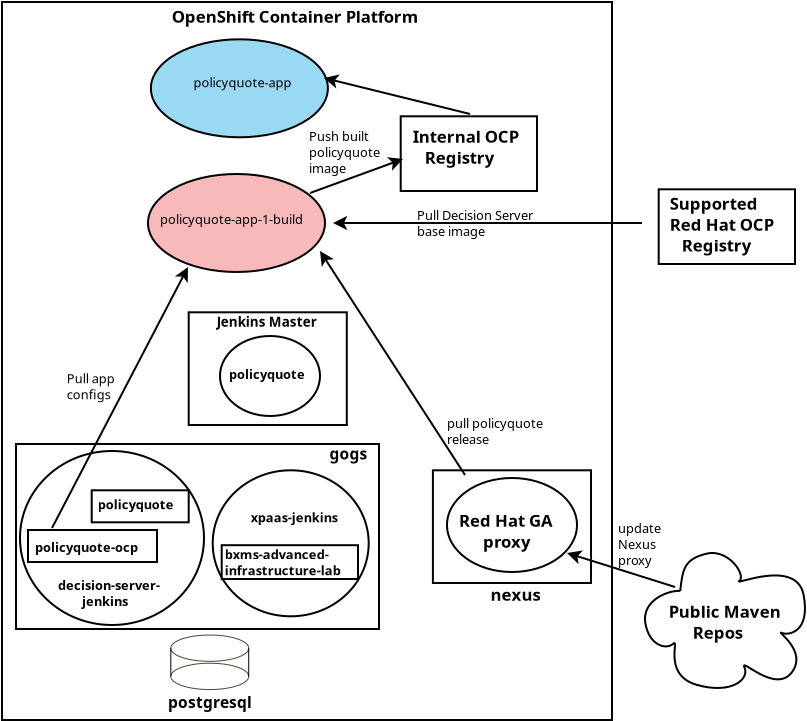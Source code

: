<?xml version="1.0" encoding="UTF-8"?>
<dia:diagram xmlns:dia="http://www.lysator.liu.se/~alla/dia/">
  <dia:layer name="components" visible="true">
    <dia:object type="Network - Cloud" version="1" id="O0">
      <dia:attribute name="obj_pos">
        <dia:point val="45.3,36.1"/>
      </dia:attribute>
      <dia:attribute name="obj_bb">
        <dia:rectangle val="45.3,36.1;53.3,42.85"/>
      </dia:attribute>
      <dia:attribute name="meta">
        <dia:composite type="dict"/>
      </dia:attribute>
      <dia:attribute name="elem_corner">
        <dia:point val="45.3,36.1"/>
      </dia:attribute>
      <dia:attribute name="elem_width">
        <dia:real val="8"/>
      </dia:attribute>
      <dia:attribute name="elem_height">
        <dia:real val="6.75"/>
      </dia:attribute>
      <dia:attribute name="line_width">
        <dia:real val="0.1"/>
      </dia:attribute>
      <dia:attribute name="line_colour">
        <dia:color val="#000000"/>
      </dia:attribute>
      <dia:attribute name="fill_colour">
        <dia:color val="#ffffff"/>
      </dia:attribute>
      <dia:attribute name="show_background">
        <dia:boolean val="false"/>
      </dia:attribute>
      <dia:attribute name="line_style">
        <dia:enum val="0"/>
        <dia:real val="1"/>
      </dia:attribute>
      <dia:attribute name="padding">
        <dia:real val="0.1"/>
      </dia:attribute>
      <dia:attribute name="text">
        <dia:composite type="text">
          <dia:attribute name="string">
            <dia:string>##</dia:string>
          </dia:attribute>
          <dia:attribute name="font">
            <dia:font family="sans" style="0" name="Helvetica"/>
          </dia:attribute>
          <dia:attribute name="height">
            <dia:real val="0.8"/>
          </dia:attribute>
          <dia:attribute name="pos">
            <dia:point val="49.514,39.794"/>
          </dia:attribute>
          <dia:attribute name="color">
            <dia:color val="#000000"/>
          </dia:attribute>
          <dia:attribute name="alignment">
            <dia:enum val="1"/>
          </dia:attribute>
        </dia:composite>
      </dia:attribute>
      <dia:attribute name="flip_horizontal">
        <dia:boolean val="false"/>
      </dia:attribute>
      <dia:attribute name="flip_vertical">
        <dia:boolean val="false"/>
      </dia:attribute>
      <dia:attribute name="subscale">
        <dia:real val="1"/>
      </dia:attribute>
    </dia:object>
    <dia:object type="Standard - Text" version="1" id="O1">
      <dia:attribute name="obj_pos">
        <dia:point val="46.485,39.34"/>
      </dia:attribute>
      <dia:attribute name="obj_bb">
        <dia:rectangle val="46.485,38.565;52.745,40.581"/>
      </dia:attribute>
      <dia:attribute name="text">
        <dia:composite type="text">
          <dia:attribute name="string">
            <dia:string>#Public Maven
      Repos#</dia:string>
          </dia:attribute>
          <dia:attribute name="font">
            <dia:font family="sans" style="80" name="Helvetica-Bold"/>
          </dia:attribute>
          <dia:attribute name="height">
            <dia:real val="1.044"/>
          </dia:attribute>
          <dia:attribute name="pos">
            <dia:point val="46.485,39.34"/>
          </dia:attribute>
          <dia:attribute name="color">
            <dia:color val="#000000"/>
          </dia:attribute>
          <dia:attribute name="alignment">
            <dia:enum val="0"/>
          </dia:attribute>
        </dia:composite>
      </dia:attribute>
      <dia:attribute name="valign">
        <dia:enum val="3"/>
      </dia:attribute>
    </dia:object>
    <dia:object type="Standard - Box" version="0" id="O2">
      <dia:attribute name="obj_pos">
        <dia:point val="33.085,14.265"/>
      </dia:attribute>
      <dia:attribute name="obj_bb">
        <dia:rectangle val="33.035,14.215;39.95,18.05"/>
      </dia:attribute>
      <dia:attribute name="elem_corner">
        <dia:point val="33.085,14.265"/>
      </dia:attribute>
      <dia:attribute name="elem_width">
        <dia:real val="6.815"/>
      </dia:attribute>
      <dia:attribute name="elem_height">
        <dia:real val="3.735"/>
      </dia:attribute>
      <dia:attribute name="border_width">
        <dia:real val="0.1"/>
      </dia:attribute>
      <dia:attribute name="show_background">
        <dia:boolean val="false"/>
      </dia:attribute>
    </dia:object>
    <dia:object type="Standard - Text" version="1" id="O3">
      <dia:attribute name="obj_pos">
        <dia:point val="33.685,15.59"/>
      </dia:attribute>
      <dia:attribute name="obj_bb">
        <dia:rectangle val="33.685,14.815;39.638,16.831"/>
      </dia:attribute>
      <dia:attribute name="text">
        <dia:composite type="text">
          <dia:attribute name="string">
            <dia:string>#Internal OCP
   Registry#</dia:string>
          </dia:attribute>
          <dia:attribute name="font">
            <dia:font family="sans" style="80" name="Helvetica-Bold"/>
          </dia:attribute>
          <dia:attribute name="height">
            <dia:real val="1.044"/>
          </dia:attribute>
          <dia:attribute name="pos">
            <dia:point val="33.685,15.59"/>
          </dia:attribute>
          <dia:attribute name="color">
            <dia:color val="#000000"/>
          </dia:attribute>
          <dia:attribute name="alignment">
            <dia:enum val="0"/>
          </dia:attribute>
        </dia:composite>
      </dia:attribute>
      <dia:attribute name="valign">
        <dia:enum val="3"/>
      </dia:attribute>
    </dia:object>
    <dia:object type="Standard - Box" version="0" id="O4">
      <dia:attribute name="obj_pos">
        <dia:point val="45.985,17.915"/>
      </dia:attribute>
      <dia:attribute name="obj_bb">
        <dia:rectangle val="45.935,17.865;52.85,21.7"/>
      </dia:attribute>
      <dia:attribute name="elem_corner">
        <dia:point val="45.985,17.915"/>
      </dia:attribute>
      <dia:attribute name="elem_width">
        <dia:real val="6.815"/>
      </dia:attribute>
      <dia:attribute name="elem_height">
        <dia:real val="3.735"/>
      </dia:attribute>
      <dia:attribute name="border_width">
        <dia:real val="0.1"/>
      </dia:attribute>
      <dia:attribute name="show_background">
        <dia:boolean val="false"/>
      </dia:attribute>
    </dia:object>
    <dia:object type="Standard - Text" version="1" id="O5">
      <dia:attribute name="obj_pos">
        <dia:point val="46.535,18.94"/>
      </dia:attribute>
      <dia:attribute name="obj_bb">
        <dia:rectangle val="46.535,18.165;52.52,21.224"/>
      </dia:attribute>
      <dia:attribute name="text">
        <dia:composite type="text">
          <dia:attribute name="string">
            <dia:string>#Supported
Red Hat OCP
   Registry#</dia:string>
          </dia:attribute>
          <dia:attribute name="font">
            <dia:font family="sans" style="80" name="Helvetica-Bold"/>
          </dia:attribute>
          <dia:attribute name="height">
            <dia:real val="1.044"/>
          </dia:attribute>
          <dia:attribute name="pos">
            <dia:point val="46.535,18.94"/>
          </dia:attribute>
          <dia:attribute name="color">
            <dia:color val="#000000"/>
          </dia:attribute>
          <dia:attribute name="alignment">
            <dia:enum val="0"/>
          </dia:attribute>
        </dia:composite>
      </dia:attribute>
      <dia:attribute name="valign">
        <dia:enum val="3"/>
      </dia:attribute>
    </dia:object>
    <dia:object type="Standard - Box" version="0" id="O6">
      <dia:attribute name="obj_pos">
        <dia:point val="13.15,8.55"/>
      </dia:attribute>
      <dia:attribute name="obj_bb">
        <dia:rectangle val="13.1,8.5;43.7,44.5"/>
      </dia:attribute>
      <dia:attribute name="elem_corner">
        <dia:point val="13.15,8.55"/>
      </dia:attribute>
      <dia:attribute name="elem_width">
        <dia:real val="30.5"/>
      </dia:attribute>
      <dia:attribute name="elem_height">
        <dia:real val="35.9"/>
      </dia:attribute>
      <dia:attribute name="border_width">
        <dia:real val="0.1"/>
      </dia:attribute>
      <dia:attribute name="show_background">
        <dia:boolean val="false"/>
      </dia:attribute>
    </dia:object>
    <dia:object type="Standard - Text" version="1" id="O7">
      <dia:attribute name="obj_pos">
        <dia:point val="21.635,9.59"/>
      </dia:attribute>
      <dia:attribute name="obj_bb">
        <dia:rectangle val="21.635,8.815;35.61,9.787"/>
      </dia:attribute>
      <dia:attribute name="text">
        <dia:composite type="text">
          <dia:attribute name="string">
            <dia:string>#OpenShift Container Platform#</dia:string>
          </dia:attribute>
          <dia:attribute name="font">
            <dia:font family="sans" style="80" name="Helvetica-Bold"/>
          </dia:attribute>
          <dia:attribute name="height">
            <dia:real val="1.044"/>
          </dia:attribute>
          <dia:attribute name="pos">
            <dia:point val="21.635,9.59"/>
          </dia:attribute>
          <dia:attribute name="color">
            <dia:color val="#000000"/>
          </dia:attribute>
          <dia:attribute name="alignment">
            <dia:enum val="0"/>
          </dia:attribute>
        </dia:composite>
      </dia:attribute>
      <dia:attribute name="valign">
        <dia:enum val="3"/>
      </dia:attribute>
    </dia:object>
  </dia:layer>
  <dia:layer name="Nexus install" visible="true">
    <dia:object type="Standard - Box" version="0" id="O8">
      <dia:attribute name="obj_pos">
        <dia:point val="34.695,31.965"/>
      </dia:attribute>
      <dia:attribute name="obj_bb">
        <dia:rectangle val="34.645,31.915;42.65,37.65"/>
      </dia:attribute>
      <dia:attribute name="elem_corner">
        <dia:point val="34.695,31.965"/>
      </dia:attribute>
      <dia:attribute name="elem_width">
        <dia:real val="7.905"/>
      </dia:attribute>
      <dia:attribute name="elem_height">
        <dia:real val="5.635"/>
      </dia:attribute>
      <dia:attribute name="border_width">
        <dia:real val="0.1"/>
      </dia:attribute>
      <dia:attribute name="show_background">
        <dia:boolean val="false"/>
      </dia:attribute>
    </dia:object>
    <dia:object type="Standard - Text" version="1" id="O9">
      <dia:attribute name="obj_pos">
        <dia:point val="37.57,38.49"/>
      </dia:attribute>
      <dia:attribute name="obj_bb">
        <dia:rectangle val="37.57,37.715;40.362,38.688"/>
      </dia:attribute>
      <dia:attribute name="text">
        <dia:composite type="text">
          <dia:attribute name="string">
            <dia:string>#nexus#</dia:string>
          </dia:attribute>
          <dia:attribute name="font">
            <dia:font family="sans" style="80" name="Helvetica-Bold"/>
          </dia:attribute>
          <dia:attribute name="height">
            <dia:real val="1.044"/>
          </dia:attribute>
          <dia:attribute name="pos">
            <dia:point val="37.57,38.49"/>
          </dia:attribute>
          <dia:attribute name="color">
            <dia:color val="#000000"/>
          </dia:attribute>
          <dia:attribute name="alignment">
            <dia:enum val="0"/>
          </dia:attribute>
        </dia:composite>
      </dia:attribute>
      <dia:attribute name="valign">
        <dia:enum val="3"/>
      </dia:attribute>
    </dia:object>
  </dia:layer>
  <dia:layer name="nexus components" visible="true">
    <dia:object type="Standard - Ellipse" version="0" id="O10">
      <dia:attribute name="obj_pos">
        <dia:point val="35.4,32.35"/>
      </dia:attribute>
      <dia:attribute name="obj_bb">
        <dia:rectangle val="35.35,32.3;41.95,37.1"/>
      </dia:attribute>
      <dia:attribute name="elem_corner">
        <dia:point val="35.4,32.35"/>
      </dia:attribute>
      <dia:attribute name="elem_width">
        <dia:real val="6.5"/>
      </dia:attribute>
      <dia:attribute name="elem_height">
        <dia:real val="4.7"/>
      </dia:attribute>
      <dia:attribute name="border_width">
        <dia:real val="0.1"/>
      </dia:attribute>
      <dia:attribute name="show_background">
        <dia:boolean val="false"/>
      </dia:attribute>
    </dia:object>
    <dia:object type="Standard - Text" version="1" id="O11">
      <dia:attribute name="obj_pos">
        <dia:point val="35.995,34.79"/>
      </dia:attribute>
      <dia:attribute name="obj_bb">
        <dia:rectangle val="35.995,34.015;41.375,36.031"/>
      </dia:attribute>
      <dia:attribute name="text">
        <dia:composite type="text">
          <dia:attribute name="string">
            <dia:string>#Red Hat GA
      proxy#</dia:string>
          </dia:attribute>
          <dia:attribute name="font">
            <dia:font family="sans" style="80" name="Helvetica-Bold"/>
          </dia:attribute>
          <dia:attribute name="height">
            <dia:real val="1.044"/>
          </dia:attribute>
          <dia:attribute name="pos">
            <dia:point val="35.995,34.79"/>
          </dia:attribute>
          <dia:attribute name="color">
            <dia:color val="#000000"/>
          </dia:attribute>
          <dia:attribute name="alignment">
            <dia:enum val="0"/>
          </dia:attribute>
        </dia:composite>
      </dia:attribute>
      <dia:attribute name="valign">
        <dia:enum val="3"/>
      </dia:attribute>
    </dia:object>
  </dia:layer>
  <dia:layer name="gogs install" visible="true">
    <dia:object type="Standard - Box" version="0" id="O12">
      <dia:attribute name="obj_pos">
        <dia:point val="13.85,30.65"/>
      </dia:attribute>
      <dia:attribute name="obj_bb">
        <dia:rectangle val="13.8,30.6;32.05,39.95"/>
      </dia:attribute>
      <dia:attribute name="elem_corner">
        <dia:point val="13.85,30.65"/>
      </dia:attribute>
      <dia:attribute name="elem_width">
        <dia:real val="18.15"/>
      </dia:attribute>
      <dia:attribute name="elem_height">
        <dia:real val="9.25"/>
      </dia:attribute>
      <dia:attribute name="border_width">
        <dia:real val="0.1"/>
      </dia:attribute>
      <dia:attribute name="show_background">
        <dia:boolean val="false"/>
      </dia:attribute>
    </dia:object>
    <dia:object type="Cisco - Relational Database" version="1" id="O13">
      <dia:attribute name="obj_pos">
        <dia:point val="21.591,40.2"/>
      </dia:attribute>
      <dia:attribute name="obj_bb">
        <dia:rectangle val="21.59,40.199;25.51,42.951"/>
      </dia:attribute>
      <dia:attribute name="meta">
        <dia:composite type="dict"/>
      </dia:attribute>
      <dia:attribute name="elem_corner">
        <dia:point val="21.591,40.2"/>
      </dia:attribute>
      <dia:attribute name="elem_width">
        <dia:real val="3.918"/>
      </dia:attribute>
      <dia:attribute name="elem_height">
        <dia:real val="2.75"/>
      </dia:attribute>
      <dia:attribute name="line_width">
        <dia:real val="0.2"/>
      </dia:attribute>
      <dia:attribute name="line_colour">
        <dia:color val="#000000"/>
      </dia:attribute>
      <dia:attribute name="fill_colour">
        <dia:color val="#ffffff"/>
      </dia:attribute>
      <dia:attribute name="show_background">
        <dia:boolean val="false"/>
      </dia:attribute>
      <dia:attribute name="line_style">
        <dia:enum val="0"/>
        <dia:real val="1"/>
      </dia:attribute>
      <dia:attribute name="flip_horizontal">
        <dia:boolean val="false"/>
      </dia:attribute>
      <dia:attribute name="flip_vertical">
        <dia:boolean val="false"/>
      </dia:attribute>
      <dia:attribute name="subscale">
        <dia:real val="1"/>
      </dia:attribute>
    </dia:object>
    <dia:object type="Standard - Text" version="1" id="O14">
      <dia:attribute name="obj_pos">
        <dia:point val="21.25,43.85"/>
      </dia:attribute>
      <dia:attribute name="obj_bb">
        <dia:rectangle val="21.25,43.13;26.185,44.032"/>
      </dia:attribute>
      <dia:attribute name="text">
        <dia:composite type="text">
          <dia:attribute name="string">
            <dia:string># postgresql#</dia:string>
          </dia:attribute>
          <dia:attribute name="font">
            <dia:font family="sans" style="80" name="Helvetica-Bold"/>
          </dia:attribute>
          <dia:attribute name="height">
            <dia:real val="0.969"/>
          </dia:attribute>
          <dia:attribute name="pos">
            <dia:point val="21.25,43.85"/>
          </dia:attribute>
          <dia:attribute name="color">
            <dia:color val="#000000"/>
          </dia:attribute>
          <dia:attribute name="alignment">
            <dia:enum val="0"/>
          </dia:attribute>
        </dia:composite>
      </dia:attribute>
      <dia:attribute name="valign">
        <dia:enum val="3"/>
      </dia:attribute>
    </dia:object>
    <dia:object type="Standard - Text" version="1" id="O15">
      <dia:attribute name="obj_pos">
        <dia:point val="29.525,31.425"/>
      </dia:attribute>
      <dia:attribute name="obj_bb">
        <dia:rectangle val="29.525,30.705;31.63,31.608"/>
      </dia:attribute>
      <dia:attribute name="text">
        <dia:composite type="text">
          <dia:attribute name="string">
            <dia:string>#gogs#</dia:string>
          </dia:attribute>
          <dia:attribute name="font">
            <dia:font family="sans" style="80" name="Helvetica-Bold"/>
          </dia:attribute>
          <dia:attribute name="height">
            <dia:real val="0.969"/>
          </dia:attribute>
          <dia:attribute name="pos">
            <dia:point val="29.525,31.425"/>
          </dia:attribute>
          <dia:attribute name="color">
            <dia:color val="#000000"/>
          </dia:attribute>
          <dia:attribute name="alignment">
            <dia:enum val="0"/>
          </dia:attribute>
        </dia:composite>
      </dia:attribute>
      <dia:attribute name="valign">
        <dia:enum val="3"/>
      </dia:attribute>
    </dia:object>
  </dia:layer>
  <dia:layer name="gogs components" visible="true">
    <dia:object type="Standard - Ellipse" version="0" id="O16">
      <dia:attribute name="obj_pos">
        <dia:point val="14.05,31"/>
      </dia:attribute>
      <dia:attribute name="obj_bb">
        <dia:rectangle val="14,30.95;23.3,39.75"/>
      </dia:attribute>
      <dia:attribute name="elem_corner">
        <dia:point val="14.05,31"/>
      </dia:attribute>
      <dia:attribute name="elem_width">
        <dia:real val="9.2"/>
      </dia:attribute>
      <dia:attribute name="elem_height">
        <dia:real val="8.7"/>
      </dia:attribute>
      <dia:attribute name="border_width">
        <dia:real val="0.1"/>
      </dia:attribute>
      <dia:attribute name="show_background">
        <dia:boolean val="false"/>
      </dia:attribute>
    </dia:object>
    <dia:object type="Standard - Text" version="1" id="O17">
      <dia:attribute name="obj_pos">
        <dia:point val="15.95,37.95"/>
      </dia:attribute>
      <dia:attribute name="obj_bb">
        <dia:rectangle val="15.95,37.355;21.765,38.9"/>
      </dia:attribute>
      <dia:attribute name="text">
        <dia:composite type="text">
          <dia:attribute name="string">
            <dia:string>#decision-server-
        jenkins#</dia:string>
          </dia:attribute>
          <dia:attribute name="font">
            <dia:font family="sans" style="80" name="Helvetica-Bold"/>
          </dia:attribute>
          <dia:attribute name="height">
            <dia:real val="0.8"/>
          </dia:attribute>
          <dia:attribute name="pos">
            <dia:point val="15.95,37.95"/>
          </dia:attribute>
          <dia:attribute name="color">
            <dia:color val="#000000"/>
          </dia:attribute>
          <dia:attribute name="alignment">
            <dia:enum val="0"/>
          </dia:attribute>
        </dia:composite>
      </dia:attribute>
      <dia:attribute name="valign">
        <dia:enum val="3"/>
      </dia:attribute>
    </dia:object>
    <dia:object type="Standard - Text" version="1" id="O18">
      <dia:attribute name="obj_pos">
        <dia:point val="18.7,35.6"/>
      </dia:attribute>
      <dia:attribute name="obj_bb">
        <dia:rectangle val="18.7,35.005;18.7,35.75"/>
      </dia:attribute>
      <dia:attribute name="text">
        <dia:composite type="text">
          <dia:attribute name="string">
            <dia:string>##</dia:string>
          </dia:attribute>
          <dia:attribute name="font">
            <dia:font family="sans" style="0" name="Helvetica"/>
          </dia:attribute>
          <dia:attribute name="height">
            <dia:real val="0.8"/>
          </dia:attribute>
          <dia:attribute name="pos">
            <dia:point val="18.7,35.6"/>
          </dia:attribute>
          <dia:attribute name="color">
            <dia:color val="#000000"/>
          </dia:attribute>
          <dia:attribute name="alignment">
            <dia:enum val="0"/>
          </dia:attribute>
        </dia:composite>
      </dia:attribute>
      <dia:attribute name="valign">
        <dia:enum val="3"/>
      </dia:attribute>
    </dia:object>
    <dia:object type="Standard - Box" version="0" id="O19">
      <dia:attribute name="obj_pos">
        <dia:point val="17.635,32.965"/>
      </dia:attribute>
      <dia:attribute name="obj_bb">
        <dia:rectangle val="17.585,32.915;22.535,34.615"/>
      </dia:attribute>
      <dia:attribute name="elem_corner">
        <dia:point val="17.635,32.965"/>
      </dia:attribute>
      <dia:attribute name="elem_width">
        <dia:real val="4.85"/>
      </dia:attribute>
      <dia:attribute name="elem_height">
        <dia:real val="1.6"/>
      </dia:attribute>
      <dia:attribute name="border_width">
        <dia:real val="0.1"/>
      </dia:attribute>
      <dia:attribute name="show_background">
        <dia:boolean val="false"/>
      </dia:attribute>
    </dia:object>
    <dia:object type="Standard - Text" version="1" id="O20">
      <dia:attribute name="obj_pos">
        <dia:point val="17.935,33.91"/>
      </dia:attribute>
      <dia:attribute name="obj_bb">
        <dia:rectangle val="17.916,33.296;22.163,34.097"/>
      </dia:attribute>
      <dia:attribute name="text">
        <dia:composite type="text">
          <dia:attribute name="string">
            <dia:string>#policyquote#</dia:string>
          </dia:attribute>
          <dia:attribute name="font">
            <dia:font family="sans" style="80" name="Helvetica-Bold"/>
          </dia:attribute>
          <dia:attribute name="height">
            <dia:real val="0.8"/>
          </dia:attribute>
          <dia:attribute name="pos">
            <dia:point val="17.935,33.91"/>
          </dia:attribute>
          <dia:attribute name="color">
            <dia:color val="#000000"/>
          </dia:attribute>
          <dia:attribute name="alignment">
            <dia:enum val="0"/>
          </dia:attribute>
        </dia:composite>
      </dia:attribute>
      <dia:attribute name="valign">
        <dia:enum val="3"/>
      </dia:attribute>
    </dia:object>
  </dia:layer>
  <dia:layer name="gogs-xpaas-jenkins" visible="true">
    <dia:object type="Standard - Ellipse" version="0" id="O21">
      <dia:attribute name="obj_pos">
        <dia:point val="23.685,31.965"/>
      </dia:attribute>
      <dia:attribute name="obj_bb">
        <dia:rectangle val="23.635,31.915;31.535,39.315"/>
      </dia:attribute>
      <dia:attribute name="elem_corner">
        <dia:point val="23.685,31.965"/>
      </dia:attribute>
      <dia:attribute name="elem_width">
        <dia:real val="7.8"/>
      </dia:attribute>
      <dia:attribute name="elem_height">
        <dia:real val="7.3"/>
      </dia:attribute>
      <dia:attribute name="border_width">
        <dia:real val="0.1"/>
      </dia:attribute>
      <dia:attribute name="show_background">
        <dia:boolean val="false"/>
      </dia:attribute>
    </dia:object>
    <dia:object type="Standard - Text" version="1" id="O22">
      <dia:attribute name="obj_pos">
        <dia:point val="25.585,34.56"/>
      </dia:attribute>
      <dia:attribute name="obj_bb">
        <dia:rectangle val="25.585,33.965;30.555,34.71"/>
      </dia:attribute>
      <dia:attribute name="text">
        <dia:composite type="text">
          <dia:attribute name="string">
            <dia:string>#xpaas-jenkins#</dia:string>
          </dia:attribute>
          <dia:attribute name="font">
            <dia:font family="sans" style="80" name="Helvetica-Bold"/>
          </dia:attribute>
          <dia:attribute name="height">
            <dia:real val="0.8"/>
          </dia:attribute>
          <dia:attribute name="pos">
            <dia:point val="25.585,34.56"/>
          </dia:attribute>
          <dia:attribute name="color">
            <dia:color val="#000000"/>
          </dia:attribute>
          <dia:attribute name="alignment">
            <dia:enum val="0"/>
          </dia:attribute>
        </dia:composite>
      </dia:attribute>
      <dia:attribute name="valign">
        <dia:enum val="3"/>
      </dia:attribute>
    </dia:object>
    <dia:object type="Standard - Box" version="0" id="O23">
      <dia:attribute name="obj_pos">
        <dia:point val="24.135,35.71"/>
      </dia:attribute>
      <dia:attribute name="obj_bb">
        <dia:rectangle val="24.085,35.66;31,37.45"/>
      </dia:attribute>
      <dia:attribute name="elem_corner">
        <dia:point val="24.135,35.71"/>
      </dia:attribute>
      <dia:attribute name="elem_width">
        <dia:real val="6.815"/>
      </dia:attribute>
      <dia:attribute name="elem_height">
        <dia:real val="1.69"/>
      </dia:attribute>
      <dia:attribute name="border_width">
        <dia:real val="0.1"/>
      </dia:attribute>
      <dia:attribute name="show_background">
        <dia:boolean val="false"/>
      </dia:attribute>
    </dia:object>
    <dia:object type="Standard - Text" version="1" id="O24">
      <dia:attribute name="obj_pos">
        <dia:point val="24.285,36.41"/>
      </dia:attribute>
      <dia:attribute name="obj_bb">
        <dia:rectangle val="24.285,35.815;30.705,37.36"/>
      </dia:attribute>
      <dia:attribute name="text">
        <dia:composite type="text">
          <dia:attribute name="string">
            <dia:string>#bxms-advanced-
infrastructure-lab#</dia:string>
          </dia:attribute>
          <dia:attribute name="font">
            <dia:font family="sans" style="80" name="Helvetica-Bold"/>
          </dia:attribute>
          <dia:attribute name="height">
            <dia:real val="0.8"/>
          </dia:attribute>
          <dia:attribute name="pos">
            <dia:point val="24.285,36.41"/>
          </dia:attribute>
          <dia:attribute name="color">
            <dia:color val="#000000"/>
          </dia:attribute>
          <dia:attribute name="alignment">
            <dia:enum val="0"/>
          </dia:attribute>
        </dia:composite>
      </dia:attribute>
      <dia:attribute name="valign">
        <dia:enum val="3"/>
      </dia:attribute>
    </dia:object>
  </dia:layer>
  <dia:layer name="Jenkins-provision" visible="true">
    <dia:object type="Standard - Box" version="0" id="O25">
      <dia:attribute name="obj_pos">
        <dia:point val="22.485,24.065"/>
      </dia:attribute>
      <dia:attribute name="obj_bb">
        <dia:rectangle val="22.435,24.015;30.44,29.75"/>
      </dia:attribute>
      <dia:attribute name="elem_corner">
        <dia:point val="22.485,24.065"/>
      </dia:attribute>
      <dia:attribute name="elem_width">
        <dia:real val="7.905"/>
      </dia:attribute>
      <dia:attribute name="elem_height">
        <dia:real val="5.635"/>
      </dia:attribute>
      <dia:attribute name="border_width">
        <dia:real val="0.1"/>
      </dia:attribute>
      <dia:attribute name="show_background">
        <dia:boolean val="false"/>
      </dia:attribute>
    </dia:object>
    <dia:object type="Standard - Text" version="1" id="O26">
      <dia:attribute name="obj_pos">
        <dia:point val="23.887,24.782"/>
      </dia:attribute>
      <dia:attribute name="obj_bb">
        <dia:rectangle val="23.887,24.16;29.517,24.94"/>
      </dia:attribute>
      <dia:attribute name="text">
        <dia:composite type="text">
          <dia:attribute name="string">
            <dia:string>#Jenkins Master#</dia:string>
          </dia:attribute>
          <dia:attribute name="font">
            <dia:font family="sans" style="80" name="Helvetica-Bold"/>
          </dia:attribute>
          <dia:attribute name="height">
            <dia:real val="0.839"/>
          </dia:attribute>
          <dia:attribute name="pos">
            <dia:point val="23.887,24.782"/>
          </dia:attribute>
          <dia:attribute name="color">
            <dia:color val="#000000"/>
          </dia:attribute>
          <dia:attribute name="alignment">
            <dia:enum val="0"/>
          </dia:attribute>
        </dia:composite>
      </dia:attribute>
      <dia:attribute name="valign">
        <dia:enum val="3"/>
      </dia:attribute>
    </dia:object>
  </dia:layer>
  <dia:layer name="jenkins-pull" visible="false">
    <dia:object type="Standard - Line" version="0" id="O27">
      <dia:attribute name="obj_pos">
        <dia:point val="24.3,35.6"/>
      </dia:attribute>
      <dia:attribute name="obj_bb">
        <dia:rectangle val="24.24,29.541;25.957,35.66"/>
      </dia:attribute>
      <dia:attribute name="conn_endpoints">
        <dia:point val="24.3,35.6"/>
        <dia:point val="25.75,29.65"/>
      </dia:attribute>
      <dia:attribute name="numcp">
        <dia:int val="1"/>
      </dia:attribute>
      <dia:attribute name="end_arrow">
        <dia:enum val="22"/>
      </dia:attribute>
      <dia:attribute name="end_arrow_length">
        <dia:real val="0.5"/>
      </dia:attribute>
      <dia:attribute name="end_arrow_width">
        <dia:real val="0.5"/>
      </dia:attribute>
    </dia:object>
  </dia:layer>
  <dia:layer name="policyquote-ocp" visible="true">
    <dia:object type="Standard - Box" version="0" id="O28">
      <dia:attribute name="obj_pos">
        <dia:point val="14.45,34.95"/>
      </dia:attribute>
      <dia:attribute name="obj_bb">
        <dia:rectangle val="14.4,34.9;20.95,36.6"/>
      </dia:attribute>
      <dia:attribute name="elem_corner">
        <dia:point val="14.45,34.95"/>
      </dia:attribute>
      <dia:attribute name="elem_width">
        <dia:real val="6.45"/>
      </dia:attribute>
      <dia:attribute name="elem_height">
        <dia:real val="1.6"/>
      </dia:attribute>
      <dia:attribute name="border_width">
        <dia:real val="0.1"/>
      </dia:attribute>
      <dia:attribute name="show_background">
        <dia:boolean val="false"/>
      </dia:attribute>
    </dia:object>
    <dia:object type="Standard - Text" version="1" id="O29">
      <dia:attribute name="obj_pos">
        <dia:point val="14.8,36.05"/>
      </dia:attribute>
      <dia:attribute name="obj_bb">
        <dia:rectangle val="14.8,35.455;20.57,36.2"/>
      </dia:attribute>
      <dia:attribute name="text">
        <dia:composite type="text">
          <dia:attribute name="string">
            <dia:string>#policyquote-ocp#</dia:string>
          </dia:attribute>
          <dia:attribute name="font">
            <dia:font family="sans" style="80" name="Helvetica-Bold"/>
          </dia:attribute>
          <dia:attribute name="height">
            <dia:real val="0.8"/>
          </dia:attribute>
          <dia:attribute name="pos">
            <dia:point val="14.8,36.05"/>
          </dia:attribute>
          <dia:attribute name="color">
            <dia:color val="#000000"/>
          </dia:attribute>
          <dia:attribute name="alignment">
            <dia:enum val="0"/>
          </dia:attribute>
        </dia:composite>
      </dia:attribute>
      <dia:attribute name="valign">
        <dia:enum val="3"/>
      </dia:attribute>
    </dia:object>
  </dia:layer>
  <dia:layer name="jenkins-policyquote" visible="true">
    <dia:object type="Standard - Ellipse" version="0" id="O30">
      <dia:attribute name="obj_pos">
        <dia:point val="24.05,25.25"/>
      </dia:attribute>
      <dia:attribute name="obj_bb">
        <dia:rectangle val="24,25.2;29.1,29.3"/>
      </dia:attribute>
      <dia:attribute name="elem_corner">
        <dia:point val="24.05,25.25"/>
      </dia:attribute>
      <dia:attribute name="elem_width">
        <dia:real val="5"/>
      </dia:attribute>
      <dia:attribute name="elem_height">
        <dia:real val="4"/>
      </dia:attribute>
    </dia:object>
    <dia:object type="Standard - Text" version="1" id="O31">
      <dia:attribute name="obj_pos">
        <dia:point val="5.25,3.2"/>
      </dia:attribute>
      <dia:attribute name="obj_bb">
        <dia:rectangle val="5.25,2.605;5.25,3.35"/>
      </dia:attribute>
      <dia:attribute name="text">
        <dia:composite type="text">
          <dia:attribute name="string">
            <dia:string>##</dia:string>
          </dia:attribute>
          <dia:attribute name="font">
            <dia:font family="sans" style="0" name="Helvetica"/>
          </dia:attribute>
          <dia:attribute name="height">
            <dia:real val="0.8"/>
          </dia:attribute>
          <dia:attribute name="pos">
            <dia:point val="5.25,3.2"/>
          </dia:attribute>
          <dia:attribute name="color">
            <dia:color val="#000000"/>
          </dia:attribute>
          <dia:attribute name="alignment">
            <dia:enum val="0"/>
          </dia:attribute>
        </dia:composite>
      </dia:attribute>
      <dia:attribute name="valign">
        <dia:enum val="3"/>
      </dia:attribute>
    </dia:object>
    <dia:object type="Standard - Text" version="1" id="O32">
      <dia:attribute name="obj_pos">
        <dia:point val="24.5,27.4"/>
      </dia:attribute>
      <dia:attribute name="obj_bb">
        <dia:rectangle val="24.5,26.805;28.727,27.55"/>
      </dia:attribute>
      <dia:attribute name="text">
        <dia:composite type="text">
          <dia:attribute name="string">
            <dia:string>#policyquote#</dia:string>
          </dia:attribute>
          <dia:attribute name="font">
            <dia:font family="sans" style="80" name="Helvetica-Bold"/>
          </dia:attribute>
          <dia:attribute name="height">
            <dia:real val="0.8"/>
          </dia:attribute>
          <dia:attribute name="pos">
            <dia:point val="24.5,27.4"/>
          </dia:attribute>
          <dia:attribute name="color">
            <dia:color val="#000000"/>
          </dia:attribute>
          <dia:attribute name="alignment">
            <dia:enum val="0"/>
          </dia:attribute>
        </dia:composite>
      </dia:attribute>
      <dia:attribute name="valign">
        <dia:enum val="3"/>
      </dia:attribute>
    </dia:object>
  </dia:layer>
  <dia:layer name="jenkins-build" visible="false">
    <dia:object type="Standard - Line" version="0" id="O33">
      <dia:attribute name="obj_pos">
        <dia:point val="30.6,28.45"/>
      </dia:attribute>
      <dia:attribute name="obj_bb">
        <dia:rectangle val="30.531,28.381;36.944,32.519"/>
      </dia:attribute>
      <dia:attribute name="conn_endpoints">
        <dia:point val="30.6,28.45"/>
        <dia:point val="36.85,32.45"/>
      </dia:attribute>
      <dia:attribute name="numcp">
        <dia:int val="1"/>
      </dia:attribute>
      <dia:attribute name="end_arrow">
        <dia:enum val="22"/>
      </dia:attribute>
      <dia:attribute name="end_arrow_length">
        <dia:real val="0.5"/>
      </dia:attribute>
      <dia:attribute name="end_arrow_width">
        <dia:real val="0.5"/>
      </dia:attribute>
    </dia:object>
    <dia:object type="Standard - Text" version="1" id="O34">
      <dia:attribute name="obj_pos">
        <dia:point val="34.65,30.25"/>
      </dia:attribute>
      <dia:attribute name="obj_bb">
        <dia:rectangle val="34.65,29.655;36.985,31.2"/>
      </dia:attribute>
      <dia:attribute name="text">
        <dia:composite type="text">
          <dia:attribute name="string">
            <dia:string>#push
release#</dia:string>
          </dia:attribute>
          <dia:attribute name="font">
            <dia:font family="sans" style="0" name="Helvetica"/>
          </dia:attribute>
          <dia:attribute name="height">
            <dia:real val="0.8"/>
          </dia:attribute>
          <dia:attribute name="pos">
            <dia:point val="34.65,30.25"/>
          </dia:attribute>
          <dia:attribute name="color">
            <dia:color val="#000000"/>
          </dia:attribute>
          <dia:attribute name="alignment">
            <dia:enum val="0"/>
          </dia:attribute>
        </dia:composite>
      </dia:attribute>
      <dia:attribute name="valign">
        <dia:enum val="3"/>
      </dia:attribute>
    </dia:object>
    <dia:object type="Standard - Line" version="0" id="O35">
      <dia:attribute name="obj_pos">
        <dia:point val="22.55,26.55"/>
      </dia:attribute>
      <dia:attribute name="obj_bb">
        <dia:rectangle val="14.925,26.479;22.621,35.083"/>
      </dia:attribute>
      <dia:attribute name="conn_endpoints">
        <dia:point val="22.55,26.55"/>
        <dia:point val="15,35"/>
      </dia:attribute>
      <dia:attribute name="numcp">
        <dia:int val="1"/>
      </dia:attribute>
      <dia:attribute name="end_arrow">
        <dia:enum val="22"/>
      </dia:attribute>
      <dia:attribute name="end_arrow_length">
        <dia:real val="0.5"/>
      </dia:attribute>
      <dia:attribute name="end_arrow_width">
        <dia:real val="0.5"/>
      </dia:attribute>
    </dia:object>
    <dia:object type="Standard - Text" version="1" id="O36">
      <dia:attribute name="obj_pos">
        <dia:point val="15.4,29.05"/>
      </dia:attribute>
      <dia:attribute name="obj_bb">
        <dia:rectangle val="15.4,28.455;20.205,29.2"/>
      </dia:attribute>
      <dia:attribute name="text">
        <dia:composite type="text">
          <dia:attribute name="string">
            <dia:string>#update version#</dia:string>
          </dia:attribute>
          <dia:attribute name="font">
            <dia:font family="sans" style="0" name="Helvetica"/>
          </dia:attribute>
          <dia:attribute name="height">
            <dia:real val="0.8"/>
          </dia:attribute>
          <dia:attribute name="pos">
            <dia:point val="15.4,29.05"/>
          </dia:attribute>
          <dia:attribute name="color">
            <dia:color val="#000000"/>
          </dia:attribute>
          <dia:attribute name="alignment">
            <dia:enum val="0"/>
          </dia:attribute>
        </dia:composite>
      </dia:attribute>
      <dia:attribute name="valign">
        <dia:enum val="3"/>
      </dia:attribute>
    </dia:object>
  </dia:layer>
  <dia:layer name="policyquote-builder" visible="true">
    <dia:object type="Standard - Ellipse" version="0" id="O37">
      <dia:attribute name="obj_pos">
        <dia:point val="20.45,17.15"/>
      </dia:attribute>
      <dia:attribute name="obj_bb">
        <dia:rectangle val="20.4,17.1;29.35,22.1"/>
      </dia:attribute>
      <dia:attribute name="elem_corner">
        <dia:point val="20.45,17.15"/>
      </dia:attribute>
      <dia:attribute name="elem_width">
        <dia:real val="8.85"/>
      </dia:attribute>
      <dia:attribute name="elem_height">
        <dia:real val="4.9"/>
      </dia:attribute>
      <dia:attribute name="border_width">
        <dia:real val="0.1"/>
      </dia:attribute>
      <dia:attribute name="inner_color">
        <dia:color val="#f7b9b9"/>
      </dia:attribute>
    </dia:object>
    <dia:object type="Standard - Text" version="1" id="O38">
      <dia:attribute name="obj_pos">
        <dia:point val="21.05,19.65"/>
      </dia:attribute>
      <dia:attribute name="obj_bb">
        <dia:rectangle val="21.05,19.055;28.668,19.8"/>
      </dia:attribute>
      <dia:attribute name="text">
        <dia:composite type="text">
          <dia:attribute name="string">
            <dia:string>#policyquote-app-1-build#</dia:string>
          </dia:attribute>
          <dia:attribute name="font">
            <dia:font family="sans" style="0" name="Helvetica"/>
          </dia:attribute>
          <dia:attribute name="height">
            <dia:real val="0.8"/>
          </dia:attribute>
          <dia:attribute name="pos">
            <dia:point val="21.05,19.65"/>
          </dia:attribute>
          <dia:attribute name="color">
            <dia:color val="#000000"/>
          </dia:attribute>
          <dia:attribute name="alignment">
            <dia:enum val="0"/>
          </dia:attribute>
        </dia:composite>
      </dia:attribute>
      <dia:attribute name="valign">
        <dia:enum val="3"/>
      </dia:attribute>
    </dia:object>
  </dia:layer>
  <dia:layer name="s2i-builder-pre" visible="true" active="true">
    <dia:object type="Standard - Line" version="0" id="O39">
      <dia:attribute name="obj_pos">
        <dia:point val="36.3,32.2"/>
      </dia:attribute>
      <dia:attribute name="obj_bb">
        <dia:rectangle val="28.981,20.906;36.369,32.269"/>
      </dia:attribute>
      <dia:attribute name="conn_endpoints">
        <dia:point val="36.3,32.2"/>
        <dia:point val="29.05,21"/>
      </dia:attribute>
      <dia:attribute name="numcp">
        <dia:int val="1"/>
      </dia:attribute>
      <dia:attribute name="end_arrow">
        <dia:enum val="22"/>
      </dia:attribute>
      <dia:attribute name="end_arrow_length">
        <dia:real val="0.5"/>
      </dia:attribute>
      <dia:attribute name="end_arrow_width">
        <dia:real val="0.5"/>
      </dia:attribute>
    </dia:object>
    <dia:object type="Standard - Text" version="1" id="O40">
      <dia:attribute name="obj_pos">
        <dia:point val="35.4,29.85"/>
      </dia:attribute>
      <dia:attribute name="obj_bb">
        <dia:rectangle val="35.4,29.255;40.508,30.8"/>
      </dia:attribute>
      <dia:attribute name="text">
        <dia:composite type="text">
          <dia:attribute name="string">
            <dia:string>#pull policyquote
release#</dia:string>
          </dia:attribute>
          <dia:attribute name="font">
            <dia:font family="sans" style="0" name="Helvetica"/>
          </dia:attribute>
          <dia:attribute name="height">
            <dia:real val="0.8"/>
          </dia:attribute>
          <dia:attribute name="pos">
            <dia:point val="35.4,29.85"/>
          </dia:attribute>
          <dia:attribute name="color">
            <dia:color val="#000000"/>
          </dia:attribute>
          <dia:attribute name="alignment">
            <dia:enum val="0"/>
          </dia:attribute>
        </dia:composite>
      </dia:attribute>
      <dia:attribute name="valign">
        <dia:enum val="3"/>
      </dia:attribute>
    </dia:object>
    <dia:object type="Standard - Line" version="0" id="O41">
      <dia:attribute name="obj_pos">
        <dia:point val="46.8,37.8"/>
      </dia:attribute>
      <dia:attribute name="obj_bb">
        <dia:rectangle val="41.293,35.939;46.863,37.863"/>
      </dia:attribute>
      <dia:attribute name="conn_endpoints">
        <dia:point val="46.8,37.8"/>
        <dia:point val="41.4,36.1"/>
      </dia:attribute>
      <dia:attribute name="numcp">
        <dia:int val="1"/>
      </dia:attribute>
      <dia:attribute name="end_arrow">
        <dia:enum val="22"/>
      </dia:attribute>
      <dia:attribute name="end_arrow_length">
        <dia:real val="0.5"/>
      </dia:attribute>
      <dia:attribute name="end_arrow_width">
        <dia:real val="0.5"/>
      </dia:attribute>
    </dia:object>
    <dia:object type="Standard - Text" version="1" id="O42">
      <dia:attribute name="obj_pos">
        <dia:point val="43.95,35.1"/>
      </dia:attribute>
      <dia:attribute name="obj_bb">
        <dia:rectangle val="43.95,34.505;46.208,36.85"/>
      </dia:attribute>
      <dia:attribute name="text">
        <dia:composite type="text">
          <dia:attribute name="string">
            <dia:string>#update
Nexus
proxy#</dia:string>
          </dia:attribute>
          <dia:attribute name="font">
            <dia:font family="sans" style="0" name="Helvetica"/>
          </dia:attribute>
          <dia:attribute name="height">
            <dia:real val="0.8"/>
          </dia:attribute>
          <dia:attribute name="pos">
            <dia:point val="43.95,35.1"/>
          </dia:attribute>
          <dia:attribute name="color">
            <dia:color val="#000000"/>
          </dia:attribute>
          <dia:attribute name="alignment">
            <dia:enum val="0"/>
          </dia:attribute>
        </dia:composite>
      </dia:attribute>
      <dia:attribute name="valign">
        <dia:enum val="3"/>
      </dia:attribute>
    </dia:object>
    <dia:object type="Standard - Line" version="0" id="O43">
      <dia:attribute name="obj_pos">
        <dia:point val="45.15,19.6"/>
      </dia:attribute>
      <dia:attribute name="obj_bb">
        <dia:rectangle val="29.588,19.238;45.2,19.962"/>
      </dia:attribute>
      <dia:attribute name="conn_endpoints">
        <dia:point val="45.15,19.6"/>
        <dia:point val="29.7,19.6"/>
      </dia:attribute>
      <dia:attribute name="numcp">
        <dia:int val="1"/>
      </dia:attribute>
      <dia:attribute name="end_arrow">
        <dia:enum val="22"/>
      </dia:attribute>
      <dia:attribute name="end_arrow_length">
        <dia:real val="0.5"/>
      </dia:attribute>
      <dia:attribute name="end_arrow_width">
        <dia:real val="0.5"/>
      </dia:attribute>
    </dia:object>
    <dia:object type="Standard - Text" version="1" id="O44">
      <dia:attribute name="obj_pos">
        <dia:point val="33.9,19.45"/>
      </dia:attribute>
      <dia:attribute name="obj_bb">
        <dia:rectangle val="33.9,18.855;40.267,20.4"/>
      </dia:attribute>
      <dia:attribute name="text">
        <dia:composite type="text">
          <dia:attribute name="string">
            <dia:string>#Pull Decision Server
base image#</dia:string>
          </dia:attribute>
          <dia:attribute name="font">
            <dia:font family="sans" style="0" name="Helvetica"/>
          </dia:attribute>
          <dia:attribute name="height">
            <dia:real val="0.8"/>
          </dia:attribute>
          <dia:attribute name="pos">
            <dia:point val="33.9,19.45"/>
          </dia:attribute>
          <dia:attribute name="color">
            <dia:color val="#000000"/>
          </dia:attribute>
          <dia:attribute name="alignment">
            <dia:enum val="0"/>
          </dia:attribute>
        </dia:composite>
      </dia:attribute>
      <dia:attribute name="valign">
        <dia:enum val="3"/>
      </dia:attribute>
    </dia:object>
    <dia:object type="Standard - Line" version="0" id="O45">
      <dia:attribute name="obj_pos">
        <dia:point val="15.65,34.85"/>
      </dia:attribute>
      <dia:attribute name="obj_bb">
        <dia:rectangle val="15.583,21.701;22.52,34.917"/>
      </dia:attribute>
      <dia:attribute name="conn_endpoints">
        <dia:point val="15.65,34.85"/>
        <dia:point val="22.45,21.8"/>
      </dia:attribute>
      <dia:attribute name="numcp">
        <dia:int val="1"/>
      </dia:attribute>
      <dia:attribute name="end_arrow">
        <dia:enum val="22"/>
      </dia:attribute>
      <dia:attribute name="end_arrow_length">
        <dia:real val="0.5"/>
      </dia:attribute>
      <dia:attribute name="end_arrow_width">
        <dia:real val="0.5"/>
      </dia:attribute>
    </dia:object>
    <dia:object type="Standard - Text" version="1" id="O46">
      <dia:attribute name="obj_pos">
        <dia:point val="16.385,27.61"/>
      </dia:attribute>
      <dia:attribute name="obj_bb">
        <dia:rectangle val="16.385,27.015;18.93,28.56"/>
      </dia:attribute>
      <dia:attribute name="text">
        <dia:composite type="text">
          <dia:attribute name="string">
            <dia:string>#Pull app
configs#</dia:string>
          </dia:attribute>
          <dia:attribute name="font">
            <dia:font family="sans" style="0" name="Helvetica"/>
          </dia:attribute>
          <dia:attribute name="height">
            <dia:real val="0.8"/>
          </dia:attribute>
          <dia:attribute name="pos">
            <dia:point val="16.385,27.61"/>
          </dia:attribute>
          <dia:attribute name="color">
            <dia:color val="#000000"/>
          </dia:attribute>
          <dia:attribute name="alignment">
            <dia:enum val="0"/>
          </dia:attribute>
        </dia:composite>
      </dia:attribute>
      <dia:attribute name="valign">
        <dia:enum val="3"/>
      </dia:attribute>
    </dia:object>
  </dia:layer>
  <dia:layer name="s2i-builder: post" visible="true">
    <dia:object type="Standard - Line" version="0" id="O47">
      <dia:attribute name="obj_pos">
        <dia:point val="28.55,18.1"/>
      </dia:attribute>
      <dia:attribute name="obj_bb">
        <dia:rectangle val="28.486,16.266;33.305,18.164"/>
      </dia:attribute>
      <dia:attribute name="conn_endpoints">
        <dia:point val="28.55,18.1"/>
        <dia:point val="33.2,16.4"/>
      </dia:attribute>
      <dia:attribute name="numcp">
        <dia:int val="1"/>
      </dia:attribute>
      <dia:attribute name="end_arrow">
        <dia:enum val="22"/>
      </dia:attribute>
      <dia:attribute name="end_arrow_length">
        <dia:real val="0.5"/>
      </dia:attribute>
      <dia:attribute name="end_arrow_width">
        <dia:real val="0.5"/>
      </dia:attribute>
    </dia:object>
    <dia:object type="Standard - Text" version="1" id="O48">
      <dia:attribute name="obj_pos">
        <dia:point val="28.5,15.5"/>
      </dia:attribute>
      <dia:attribute name="obj_bb">
        <dia:rectangle val="28.5,14.905;32.237,17.25"/>
      </dia:attribute>
      <dia:attribute name="text">
        <dia:composite type="text">
          <dia:attribute name="string">
            <dia:string>#Push built
policyquote
image#</dia:string>
          </dia:attribute>
          <dia:attribute name="font">
            <dia:font family="sans" style="0" name="Helvetica"/>
          </dia:attribute>
          <dia:attribute name="height">
            <dia:real val="0.8"/>
          </dia:attribute>
          <dia:attribute name="pos">
            <dia:point val="28.5,15.5"/>
          </dia:attribute>
          <dia:attribute name="color">
            <dia:color val="#000000"/>
          </dia:attribute>
          <dia:attribute name="alignment">
            <dia:enum val="0"/>
          </dia:attribute>
        </dia:composite>
      </dia:attribute>
      <dia:attribute name="valign">
        <dia:enum val="3"/>
      </dia:attribute>
    </dia:object>
  </dia:layer>
  <dia:layer name="policyquote-app" visible="true">
    <dia:object type="Standard - Ellipse" version="0" id="O49">
      <dia:attribute name="obj_pos">
        <dia:point val="20.595,10.415"/>
      </dia:attribute>
      <dia:attribute name="obj_bb">
        <dia:rectangle val="20.545,10.365;29.495,15.365"/>
      </dia:attribute>
      <dia:attribute name="elem_corner">
        <dia:point val="20.595,10.415"/>
      </dia:attribute>
      <dia:attribute name="elem_width">
        <dia:real val="8.85"/>
      </dia:attribute>
      <dia:attribute name="elem_height">
        <dia:real val="4.9"/>
      </dia:attribute>
      <dia:attribute name="border_width">
        <dia:real val="0.1"/>
      </dia:attribute>
      <dia:attribute name="inner_color">
        <dia:color val="#99d9f4"/>
      </dia:attribute>
    </dia:object>
    <dia:object type="Standard - Text" version="1" id="O50">
      <dia:attribute name="obj_pos">
        <dia:point val="22.72,12.815"/>
      </dia:attribute>
      <dia:attribute name="obj_bb">
        <dia:rectangle val="22.72,12.22;27.895,12.965"/>
      </dia:attribute>
      <dia:attribute name="text">
        <dia:composite type="text">
          <dia:attribute name="string">
            <dia:string>#policyquote-app#</dia:string>
          </dia:attribute>
          <dia:attribute name="font">
            <dia:font family="sans" style="0" name="Helvetica"/>
          </dia:attribute>
          <dia:attribute name="height">
            <dia:real val="0.8"/>
          </dia:attribute>
          <dia:attribute name="pos">
            <dia:point val="22.72,12.815"/>
          </dia:attribute>
          <dia:attribute name="color">
            <dia:color val="#000000"/>
          </dia:attribute>
          <dia:attribute name="alignment">
            <dia:enum val="0"/>
          </dia:attribute>
        </dia:composite>
      </dia:attribute>
      <dia:attribute name="valign">
        <dia:enum val="3"/>
      </dia:attribute>
    </dia:object>
    <dia:object type="Standard - Line" version="0" id="O51">
      <dia:attribute name="obj_pos">
        <dia:point val="36.55,14.15"/>
      </dia:attribute>
      <dia:attribute name="obj_bb">
        <dia:rectangle val="29.141,12.145;36.611,14.21"/>
      </dia:attribute>
      <dia:attribute name="conn_endpoints">
        <dia:point val="36.55,14.15"/>
        <dia:point val="29.25,12.35"/>
      </dia:attribute>
      <dia:attribute name="numcp">
        <dia:int val="1"/>
      </dia:attribute>
      <dia:attribute name="end_arrow">
        <dia:enum val="22"/>
      </dia:attribute>
      <dia:attribute name="end_arrow_length">
        <dia:real val="0.5"/>
      </dia:attribute>
      <dia:attribute name="end_arrow_width">
        <dia:real val="0.5"/>
      </dia:attribute>
    </dia:object>
  </dia:layer>
</dia:diagram>
